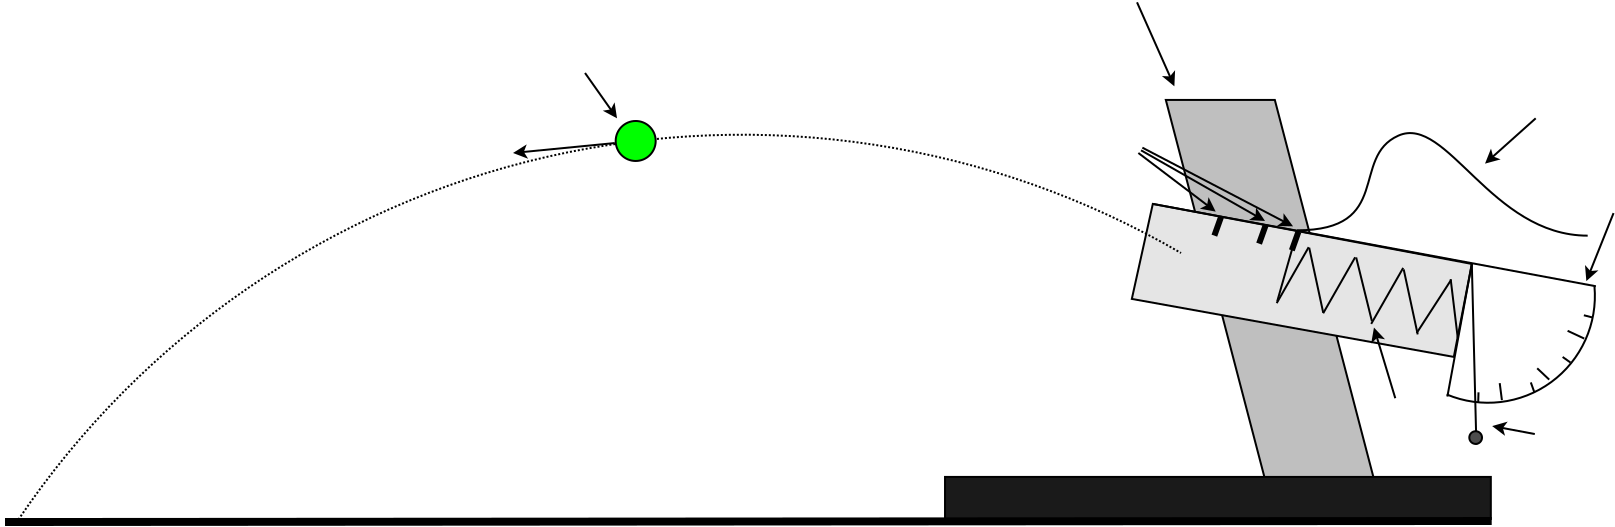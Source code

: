 <?xml version="1.0" encoding="UTF-8"?>
<dia:diagram xmlns:dia="http://www.lysator.liu.se/~alla/dia/">
  <dia:layer name="Canon" visible="true">
    <dia:object type="Geometric - Horizontal Parallelogram" version="1" id="O0">
      <dia:attribute name="obj_pos">
        <dia:point val="31.65,10.05"/>
      </dia:attribute>
      <dia:attribute name="obj_bb">
        <dia:rectangle val="31.585,10;42.615,30.95"/>
      </dia:attribute>
      <dia:attribute name="meta">
        <dia:composite type="dict"/>
      </dia:attribute>
      <dia:attribute name="elem_corner">
        <dia:point val="31.65,10.05"/>
      </dia:attribute>
      <dia:attribute name="elem_width">
        <dia:real val="10.9"/>
      </dia:attribute>
      <dia:attribute name="elem_height">
        <dia:real val="20.85"/>
      </dia:attribute>
      <dia:attribute name="line_width">
        <dia:real val="0.1"/>
      </dia:attribute>
      <dia:attribute name="line_colour">
        <dia:color val="#000000"/>
      </dia:attribute>
      <dia:attribute name="fill_colour">
        <dia:color val="#bfbfbf"/>
      </dia:attribute>
      <dia:attribute name="show_background">
        <dia:boolean val="true"/>
      </dia:attribute>
      <dia:attribute name="line_style">
        <dia:enum val="0"/>
        <dia:real val="1"/>
      </dia:attribute>
      <dia:attribute name="flip_horizontal">
        <dia:boolean val="true"/>
      </dia:attribute>
      <dia:attribute name="flip_vertical">
        <dia:boolean val="false"/>
      </dia:attribute>
      <dia:attribute name="subscale">
        <dia:real val="1"/>
      </dia:attribute>
    </dia:object>
    <dia:object type="Standard - Box" version="0" id="O1">
      <dia:attribute name="obj_pos">
        <dia:point val="20.61,28.9"/>
      </dia:attribute>
      <dia:attribute name="obj_bb">
        <dia:rectangle val="20.56,28.85;47.95,31.05"/>
      </dia:attribute>
      <dia:attribute name="elem_corner">
        <dia:point val="20.61,28.9"/>
      </dia:attribute>
      <dia:attribute name="elem_width">
        <dia:real val="27.29"/>
      </dia:attribute>
      <dia:attribute name="elem_height">
        <dia:real val="2.1"/>
      </dia:attribute>
      <dia:attribute name="border_width">
        <dia:real val="0.1"/>
      </dia:attribute>
      <dia:attribute name="inner_color">
        <dia:color val="#1a1a1a"/>
      </dia:attribute>
      <dia:attribute name="show_background">
        <dia:boolean val="true"/>
      </dia:attribute>
    </dia:object>
    <dia:object type="Standard - Polygon" version="0" id="O2">
      <dia:attribute name="obj_pos">
        <dia:point val="31,15.25"/>
      </dia:attribute>
      <dia:attribute name="obj_bb">
        <dia:rectangle val="29.89,15.192;47.009,22.958"/>
      </dia:attribute>
      <dia:attribute name="poly_points">
        <dia:point val="31,15.25"/>
        <dia:point val="46.95,18.25"/>
        <dia:point val="46.05,22.9"/>
        <dia:point val="29.95,20"/>
      </dia:attribute>
      <dia:attribute name="line_width">
        <dia:real val="0.1"/>
      </dia:attribute>
      <dia:attribute name="inner_color">
        <dia:color val="#e5e5e5"/>
      </dia:attribute>
      <dia:attribute name="show_background">
        <dia:boolean val="true"/>
      </dia:attribute>
    </dia:object>
  </dia:layer>
  <dia:layer name="Divers" visible="true">
    <dia:object type="Standard - Line" version="0" id="O3">
      <dia:attribute name="obj_pos">
        <dia:point val="34.41,15.903"/>
      </dia:attribute>
      <dia:attribute name="obj_bb">
        <dia:rectangle val="33.885,15.711;34.602,17.028"/>
      </dia:attribute>
      <dia:attribute name="conn_endpoints">
        <dia:point val="34.41,15.903"/>
        <dia:point val="34.077,16.837"/>
      </dia:attribute>
      <dia:attribute name="numcp">
        <dia:int val="1"/>
      </dia:attribute>
      <dia:attribute name="line_width">
        <dia:real val="0.3"/>
      </dia:attribute>
    </dia:object>
    <dia:object type="Standard - Line" version="0" id="O4">
      <dia:attribute name="obj_pos">
        <dia:point val="36.647,16.303"/>
      </dia:attribute>
      <dia:attribute name="obj_bb">
        <dia:rectangle val="36.122,16.111;36.839,17.428"/>
      </dia:attribute>
      <dia:attribute name="conn_endpoints">
        <dia:point val="36.647,16.303"/>
        <dia:point val="36.313,17.236"/>
      </dia:attribute>
      <dia:attribute name="numcp">
        <dia:int val="1"/>
      </dia:attribute>
      <dia:attribute name="line_width">
        <dia:real val="0.3"/>
      </dia:attribute>
    </dia:object>
    <dia:object type="Standard - Line" version="0" id="O5">
      <dia:attribute name="obj_pos">
        <dia:point val="38.283,16.637"/>
      </dia:attribute>
      <dia:attribute name="obj_bb">
        <dia:rectangle val="37.758,16.445;38.475,17.762"/>
      </dia:attribute>
      <dia:attribute name="conn_endpoints">
        <dia:point val="38.283,16.637"/>
        <dia:point val="37.95,17.57"/>
      </dia:attribute>
      <dia:attribute name="numcp">
        <dia:int val="1"/>
      </dia:attribute>
      <dia:attribute name="line_width">
        <dia:real val="0.3"/>
      </dia:attribute>
    </dia:object>
  </dia:layer>
  <dia:layer name="reporteur" visible="true">
    <dia:object type="Standard - Line" version="0" id="O6">
      <dia:attribute name="obj_pos">
        <dia:point val="46.95,18.25"/>
      </dia:attribute>
      <dia:attribute name="obj_bb">
        <dia:rectangle val="45.67,18.192;47.008,24.941"/>
      </dia:attribute>
      <dia:attribute name="conn_endpoints">
        <dia:point val="46.95,18.25"/>
        <dia:point val="45.728,24.882"/>
      </dia:attribute>
      <dia:attribute name="numcp">
        <dia:int val="1"/>
      </dia:attribute>
      <dia:connections>
        <dia:connection handle="0" to="O2" connection="2"/>
      </dia:connections>
    </dia:object>
    <dia:object type="Standard - Line" version="0" id="O7">
      <dia:attribute name="obj_pos">
        <dia:point val="31,15.25"/>
      </dia:attribute>
      <dia:attribute name="obj_bb">
        <dia:rectangle val="30.942,15.192;53.211,19.425"/>
      </dia:attribute>
      <dia:attribute name="conn_endpoints">
        <dia:point val="31,15.25"/>
        <dia:point val="53.153,19.367"/>
      </dia:attribute>
      <dia:attribute name="numcp">
        <dia:int val="1"/>
      </dia:attribute>
      <dia:connections>
        <dia:connection handle="0" to="O2" connection="0"/>
      </dia:connections>
    </dia:object>
    <dia:object type="Standard - Arc" version="0" id="O8">
      <dia:attribute name="obj_pos">
        <dia:point val="45.693,24.776"/>
      </dia:attribute>
      <dia:attribute name="obj_bb">
        <dia:rectangle val="45.623,19.297;53.154,25.242"/>
      </dia:attribute>
      <dia:attribute name="conn_endpoints">
        <dia:point val="45.693,24.776"/>
        <dia:point val="53.082,19.367"/>
      </dia:attribute>
      <dia:attribute name="curve_distance">
        <dia:real val="2.589"/>
      </dia:attribute>
      <dia:attribute name="line_width">
        <dia:real val="0.1"/>
      </dia:attribute>
    </dia:object>
  </dia:layer>
  <dia:layer name="Ressort" visible="true">
    <dia:object type="Standard - Line" version="0" id="O9">
      <dia:attribute name="obj_pos">
        <dia:point val="46.245,21.941"/>
      </dia:attribute>
      <dia:attribute name="obj_bb">
        <dia:rectangle val="45.837,18.954;46.3,21.997"/>
      </dia:attribute>
      <dia:attribute name="conn_endpoints">
        <dia:point val="46.245,21.941"/>
        <dia:point val="45.892,19.009"/>
      </dia:attribute>
      <dia:attribute name="numcp">
        <dia:int val="1"/>
      </dia:attribute>
    </dia:object>
    <dia:object type="Standard - Line" version="0" id="O10">
      <dia:attribute name="obj_pos">
        <dia:point val="45.913,19.051"/>
      </dia:attribute>
      <dia:attribute name="obj_bb">
        <dia:rectangle val="44.125,18.982;45.982,21.774"/>
      </dia:attribute>
      <dia:attribute name="conn_endpoints">
        <dia:point val="45.913,19.051"/>
        <dia:point val="44.194,21.705"/>
      </dia:attribute>
      <dia:attribute name="numcp">
        <dia:int val="1"/>
      </dia:attribute>
    </dia:object>
    <dia:object type="Standard - Line" version="0" id="O11">
      <dia:attribute name="obj_pos">
        <dia:point val="44.244,21.775"/>
      </dia:attribute>
      <dia:attribute name="obj_bb">
        <dia:rectangle val="43.485,18.466;44.303,21.835"/>
      </dia:attribute>
      <dia:attribute name="conn_endpoints">
        <dia:point val="44.244,21.775"/>
        <dia:point val="43.544,18.525"/>
      </dia:attribute>
      <dia:attribute name="numcp">
        <dia:int val="1"/>
      </dia:attribute>
    </dia:object>
    <dia:object type="Standard - Line" version="0" id="O12">
      <dia:attribute name="obj_pos">
        <dia:point val="43.518,18.449"/>
      </dia:attribute>
      <dia:attribute name="obj_bb">
        <dia:rectangle val="41.849,18.381;43.586,21.317"/>
      </dia:attribute>
      <dia:attribute name="conn_endpoints">
        <dia:point val="43.518,18.449"/>
        <dia:point val="41.918,21.249"/>
      </dia:attribute>
      <dia:attribute name="numcp">
        <dia:int val="1"/>
      </dia:attribute>
    </dia:object>
    <dia:object type="Standard - Text" version="1" id="O13">
      <dia:attribute name="obj_pos">
        <dia:point val="45.923,19.929"/>
      </dia:attribute>
      <dia:attribute name="obj_bb">
        <dia:rectangle val="45.923,19.334;45.923,20.079"/>
      </dia:attribute>
      <dia:attribute name="text">
        <dia:composite type="text">
          <dia:attribute name="string">
            <dia:string>##</dia:string>
          </dia:attribute>
          <dia:attribute name="font">
            <dia:font family="sans" style="0" name="Helvetica"/>
          </dia:attribute>
          <dia:attribute name="height">
            <dia:real val="0.8"/>
          </dia:attribute>
          <dia:attribute name="pos">
            <dia:point val="45.923,19.929"/>
          </dia:attribute>
          <dia:attribute name="color">
            <dia:color val="#000000"/>
          </dia:attribute>
          <dia:attribute name="alignment">
            <dia:enum val="0"/>
          </dia:attribute>
        </dia:composite>
      </dia:attribute>
      <dia:attribute name="valign">
        <dia:enum val="3"/>
      </dia:attribute>
    </dia:object>
    <dia:object type="Standard - Line" version="0" id="O14">
      <dia:attribute name="obj_pos">
        <dia:point val="41.955,21.116"/>
      </dia:attribute>
      <dia:attribute name="obj_bb">
        <dia:rectangle val="41.107,17.864;42.016,21.177"/>
      </dia:attribute>
      <dia:attribute name="conn_endpoints">
        <dia:point val="41.955,21.116"/>
        <dia:point val="41.167,17.925"/>
      </dia:attribute>
      <dia:attribute name="numcp">
        <dia:int val="1"/>
      </dia:attribute>
    </dia:object>
    <dia:object type="Standard - Line" version="0" id="O15">
      <dia:attribute name="obj_pos">
        <dia:point val="41.117,17.919"/>
      </dia:attribute>
      <dia:attribute name="obj_bb">
        <dia:rectangle val="39.449,17.851;41.186,20.788"/>
      </dia:attribute>
      <dia:attribute name="conn_endpoints">
        <dia:point val="41.117,17.919"/>
        <dia:point val="39.517,20.719"/>
      </dia:attribute>
      <dia:attribute name="numcp">
        <dia:int val="1"/>
      </dia:attribute>
    </dia:object>
    <dia:object type="Standard - Line" version="0" id="O16">
      <dia:attribute name="obj_pos">
        <dia:point val="39.52,20.691"/>
      </dia:attribute>
      <dia:attribute name="obj_bb">
        <dia:rectangle val="38.76,17.382;39.579,20.75"/>
      </dia:attribute>
      <dia:attribute name="conn_endpoints">
        <dia:point val="39.52,20.691"/>
        <dia:point val="38.819,17.441"/>
      </dia:attribute>
      <dia:attribute name="numcp">
        <dia:int val="1"/>
      </dia:attribute>
    </dia:object>
    <dia:object type="Standard - Line" version="0" id="O17">
      <dia:attribute name="obj_pos">
        <dia:point val="38.793,17.412"/>
      </dia:attribute>
      <dia:attribute name="obj_bb">
        <dia:rectangle val="37.125,17.343;38.861,20.28"/>
      </dia:attribute>
      <dia:attribute name="conn_endpoints">
        <dia:point val="38.793,17.412"/>
        <dia:point val="37.193,20.212"/>
      </dia:attribute>
      <dia:attribute name="numcp">
        <dia:int val="1"/>
      </dia:attribute>
    </dia:object>
    <dia:object type="Standard - Line" version="0" id="O18">
      <dia:attribute name="obj_pos">
        <dia:point val="37.218,20.126"/>
      </dia:attribute>
      <dia:attribute name="obj_bb">
        <dia:rectangle val="37.156,17.259;38.081,20.188"/>
      </dia:attribute>
      <dia:attribute name="conn_endpoints">
        <dia:point val="37.218,20.126"/>
        <dia:point val="38.019,17.321"/>
      </dia:attribute>
      <dia:attribute name="numcp">
        <dia:int val="1"/>
      </dia:attribute>
    </dia:object>
    <dia:object type="Standard - Line" version="0" id="O19">
      <dia:attribute name="obj_pos">
        <dia:point val="47.944,31.103"/>
      </dia:attribute>
      <dia:attribute name="obj_bb">
        <dia:rectangle val="-26.591,30.903;48.144,31.354"/>
      </dia:attribute>
      <dia:attribute name="conn_endpoints">
        <dia:point val="47.944,31.103"/>
        <dia:point val="-26.391,31.154"/>
      </dia:attribute>
      <dia:attribute name="numcp">
        <dia:int val="1"/>
      </dia:attribute>
      <dia:attribute name="line_width">
        <dia:real val="0.4"/>
      </dia:attribute>
    </dia:object>
  </dia:layer>
  <dia:layer name="Ball" visible="true">
    <dia:object type="Standard - Arc" version="0" id="O20">
      <dia:attribute name="obj_pos">
        <dia:point val="-25.723,31.037"/>
      </dia:attribute>
      <dia:attribute name="obj_bb">
        <dia:rectangle val="-25.783,11.74;32.47,31.096"/>
      </dia:attribute>
      <dia:attribute name="conn_endpoints">
        <dia:point val="-25.723,31.037"/>
        <dia:point val="32.41,17.703"/>
      </dia:attribute>
      <dia:attribute name="curve_distance">
        <dia:real val="-11.773"/>
      </dia:attribute>
      <dia:attribute name="line_width">
        <dia:real val="0.1"/>
      </dia:attribute>
      <dia:attribute name="line_style">
        <dia:enum val="4"/>
      </dia:attribute>
    </dia:object>
    <dia:object type="Geometric - Perfect Circle" version="1" id="O21">
      <dia:attribute name="obj_pos">
        <dia:point val="4.143,11.103"/>
      </dia:attribute>
      <dia:attribute name="obj_bb">
        <dia:rectangle val="4.093,11.053;6.193,13.153"/>
      </dia:attribute>
      <dia:attribute name="meta">
        <dia:composite type="dict"/>
      </dia:attribute>
      <dia:attribute name="elem_corner">
        <dia:point val="4.143,11.103"/>
      </dia:attribute>
      <dia:attribute name="elem_width">
        <dia:real val="2"/>
      </dia:attribute>
      <dia:attribute name="elem_height">
        <dia:real val="2"/>
      </dia:attribute>
      <dia:attribute name="line_width">
        <dia:real val="0.1"/>
      </dia:attribute>
      <dia:attribute name="line_colour">
        <dia:color val="#000000"/>
      </dia:attribute>
      <dia:attribute name="fill_colour">
        <dia:color val="#00ff00"/>
      </dia:attribute>
      <dia:attribute name="show_background">
        <dia:boolean val="true"/>
      </dia:attribute>
      <dia:attribute name="line_style">
        <dia:enum val="0"/>
        <dia:real val="1"/>
      </dia:attribute>
      <dia:attribute name="flip_horizontal">
        <dia:boolean val="false"/>
      </dia:attribute>
      <dia:attribute name="flip_vertical">
        <dia:boolean val="false"/>
      </dia:attribute>
      <dia:attribute name="subscale">
        <dia:real val="1"/>
      </dia:attribute>
    </dia:object>
    <dia:object type="Standard - Line" version="0" id="O22">
      <dia:attribute name="obj_pos">
        <dia:point val="4.1,12.205"/>
      </dia:attribute>
      <dia:attribute name="obj_bb">
        <dia:rectangle val="-1.101,12.151;4.154,13.004"/>
      </dia:attribute>
      <dia:attribute name="conn_endpoints">
        <dia:point val="4.1,12.205"/>
        <dia:point val="-0.99,12.703"/>
      </dia:attribute>
      <dia:attribute name="numcp">
        <dia:int val="1"/>
      </dia:attribute>
      <dia:attribute name="end_arrow">
        <dia:enum val="22"/>
      </dia:attribute>
      <dia:attribute name="end_arrow_length">
        <dia:real val="0.5"/>
      </dia:attribute>
      <dia:attribute name="end_arrow_width">
        <dia:real val="0.5"/>
      </dia:attribute>
      <dia:connections>
        <dia:connection handle="0" to="O21" connection="8"/>
      </dia:connections>
    </dia:object>
  </dia:layer>
  <dia:layer name="Rope" visible="true">
    <dia:object type="Standard - BezierLine" version="0" id="O23">
      <dia:attribute name="obj_pos">
        <dia:point val="38.21,16.57"/>
      </dia:attribute>
      <dia:attribute name="obj_bb">
        <dia:rectangle val="38.16,11.658;52.794,16.887"/>
      </dia:attribute>
      <dia:attribute name="bez_points">
        <dia:point val="38.21,16.57"/>
        <dia:point val="43.035,16.57"/>
        <dia:point val="40.855,12.914"/>
        <dia:point val="43.277,11.836"/>
        <dia:point val="45.699,10.759"/>
        <dia:point val="47.918,16.837"/>
        <dia:point val="52.743,16.837"/>
      </dia:attribute>
      <dia:attribute name="corner_types">
        <dia:enum val="0"/>
        <dia:enum val="0"/>
        <dia:enum val="0"/>
      </dia:attribute>
    </dia:object>
  </dia:layer>
  <dia:layer name="Legend" visible="true" active="true">
    <dia:object type="Standard - Line" version="0" id="O24">
      <dia:attribute name="obj_pos">
        <dia:point val="2.61,8.703"/>
      </dia:attribute>
      <dia:attribute name="obj_bb">
        <dia:rectangle val="2.54,8.633;4.28,11.061"/>
      </dia:attribute>
      <dia:attribute name="conn_endpoints">
        <dia:point val="2.61,8.703"/>
        <dia:point val="4.21,10.97"/>
      </dia:attribute>
      <dia:attribute name="numcp">
        <dia:int val="1"/>
      </dia:attribute>
      <dia:attribute name="end_arrow">
        <dia:enum val="22"/>
      </dia:attribute>
      <dia:attribute name="end_arrow_length">
        <dia:real val="0.5"/>
      </dia:attribute>
      <dia:attribute name="end_arrow_width">
        <dia:real val="0.5"/>
      </dia:attribute>
    </dia:object>
    <dia:object type="Standard - Line" version="0" id="O25">
      <dia:attribute name="obj_pos">
        <dia:point val="30.21,5.17"/>
      </dia:attribute>
      <dia:attribute name="obj_bb">
        <dia:rectangle val="30.144,5.104;32.173,9.472"/>
      </dia:attribute>
      <dia:attribute name="conn_endpoints">
        <dia:point val="30.21,5.17"/>
        <dia:point val="32.077,9.37"/>
      </dia:attribute>
      <dia:attribute name="numcp">
        <dia:int val="1"/>
      </dia:attribute>
      <dia:attribute name="end_arrow">
        <dia:enum val="22"/>
      </dia:attribute>
      <dia:attribute name="end_arrow_length">
        <dia:real val="0.5"/>
      </dia:attribute>
      <dia:attribute name="end_arrow_width">
        <dia:real val="0.5"/>
      </dia:attribute>
    </dia:object>
    <dia:object type="Standard - Line" version="0" id="O26">
      <dia:attribute name="obj_pos">
        <dia:point val="30.277,12.703"/>
      </dia:attribute>
      <dia:attribute name="obj_bb">
        <dia:rectangle val="30.207,12.633;34.233,15.707"/>
      </dia:attribute>
      <dia:attribute name="conn_endpoints">
        <dia:point val="30.277,12.703"/>
        <dia:point val="34.144,15.636"/>
      </dia:attribute>
      <dia:attribute name="numcp">
        <dia:int val="1"/>
      </dia:attribute>
      <dia:attribute name="end_arrow">
        <dia:enum val="22"/>
      </dia:attribute>
      <dia:attribute name="end_arrow_length">
        <dia:real val="0.5"/>
      </dia:attribute>
      <dia:attribute name="end_arrow_width">
        <dia:real val="0.5"/>
      </dia:attribute>
    </dia:object>
    <dia:object type="Standard - Line" version="0" id="O27">
      <dia:attribute name="obj_pos">
        <dia:point val="30.41,12.57"/>
      </dia:attribute>
      <dia:attribute name="obj_bb">
        <dia:rectangle val="30.342,12.502;36.707,16.173"/>
      </dia:attribute>
      <dia:attribute name="conn_endpoints">
        <dia:point val="30.41,12.57"/>
        <dia:point val="36.61,16.103"/>
      </dia:attribute>
      <dia:attribute name="numcp">
        <dia:int val="1"/>
      </dia:attribute>
      <dia:attribute name="end_arrow">
        <dia:enum val="22"/>
      </dia:attribute>
      <dia:attribute name="end_arrow_length">
        <dia:real val="0.5"/>
      </dia:attribute>
      <dia:attribute name="end_arrow_width">
        <dia:real val="0.5"/>
      </dia:attribute>
    </dia:object>
    <dia:object type="Standard - Line" version="0" id="O28">
      <dia:attribute name="obj_pos">
        <dia:point val="30.477,12.437"/>
      </dia:attribute>
      <dia:attribute name="obj_bb">
        <dia:rectangle val="30.409,12.369;38.109,16.44"/>
      </dia:attribute>
      <dia:attribute name="conn_endpoints">
        <dia:point val="30.477,12.437"/>
        <dia:point val="38.01,16.37"/>
      </dia:attribute>
      <dia:attribute name="numcp">
        <dia:int val="1"/>
      </dia:attribute>
      <dia:attribute name="end_arrow">
        <dia:enum val="22"/>
      </dia:attribute>
      <dia:attribute name="end_arrow_length">
        <dia:real val="0.5"/>
      </dia:attribute>
      <dia:attribute name="end_arrow_width">
        <dia:real val="0.5"/>
      </dia:attribute>
    </dia:object>
    <dia:object type="Standard - Line" version="0" id="O29">
      <dia:attribute name="obj_pos">
        <dia:point val="43.123,24.965"/>
      </dia:attribute>
      <dia:attribute name="obj_bb">
        <dia:rectangle val="41.887,21.324;43.185,25.027"/>
      </dia:attribute>
      <dia:attribute name="conn_endpoints">
        <dia:point val="43.123,24.965"/>
        <dia:point val="42.056,21.431"/>
      </dia:attribute>
      <dia:attribute name="numcp">
        <dia:int val="1"/>
      </dia:attribute>
      <dia:attribute name="end_arrow">
        <dia:enum val="22"/>
      </dia:attribute>
      <dia:attribute name="end_arrow_length">
        <dia:real val="0.5"/>
      </dia:attribute>
      <dia:attribute name="end_arrow_width">
        <dia:real val="0.5"/>
      </dia:attribute>
    </dia:object>
    <dia:object type="Standard - Line" version="0" id="O30">
      <dia:attribute name="obj_pos">
        <dia:point val="50.144,10.97"/>
      </dia:attribute>
      <dia:attribute name="obj_bb">
        <dia:rectangle val="47.527,10.899;50.214,13.311"/>
      </dia:attribute>
      <dia:attribute name="conn_endpoints">
        <dia:point val="50.144,10.97"/>
        <dia:point val="47.61,13.236"/>
      </dia:attribute>
      <dia:attribute name="numcp">
        <dia:int val="1"/>
      </dia:attribute>
      <dia:attribute name="end_arrow">
        <dia:enum val="22"/>
      </dia:attribute>
      <dia:attribute name="end_arrow_length">
        <dia:real val="0.5"/>
      </dia:attribute>
      <dia:attribute name="end_arrow_width">
        <dia:real val="0.5"/>
      </dia:attribute>
    </dia:object>
    <dia:object type="Standard - Line" version="0" id="O31">
      <dia:attribute name="obj_pos">
        <dia:point val="46.95,18.25"/>
      </dia:attribute>
      <dia:attribute name="obj_bb">
        <dia:rectangle val="46.899,18.199;47.229,27.338"/>
      </dia:attribute>
      <dia:attribute name="conn_endpoints">
        <dia:point val="46.95,18.25"/>
        <dia:point val="47.178,27.287"/>
      </dia:attribute>
      <dia:attribute name="numcp">
        <dia:int val="1"/>
      </dia:attribute>
      <dia:connections>
        <dia:connection handle="0" to="O2" connection="2"/>
      </dia:connections>
    </dia:object>
    <dia:object type="Geometric - Perfect Circle" version="1" id="O32">
      <dia:attribute name="obj_pos">
        <dia:point val="46.824,26.615"/>
      </dia:attribute>
      <dia:attribute name="obj_bb">
        <dia:rectangle val="46.774,26.565;47.511,27.301"/>
      </dia:attribute>
      <dia:attribute name="meta">
        <dia:composite type="dict"/>
      </dia:attribute>
      <dia:attribute name="elem_corner">
        <dia:point val="46.824,26.615"/>
      </dia:attribute>
      <dia:attribute name="elem_width">
        <dia:real val="0.636"/>
      </dia:attribute>
      <dia:attribute name="elem_height">
        <dia:real val="0.636"/>
      </dia:attribute>
      <dia:attribute name="line_width">
        <dia:real val="0.1"/>
      </dia:attribute>
      <dia:attribute name="line_colour">
        <dia:color val="#000000"/>
      </dia:attribute>
      <dia:attribute name="fill_colour">
        <dia:color val="#4d4d4d"/>
      </dia:attribute>
      <dia:attribute name="show_background">
        <dia:boolean val="true"/>
      </dia:attribute>
      <dia:attribute name="line_style">
        <dia:enum val="0"/>
        <dia:real val="1"/>
      </dia:attribute>
      <dia:attribute name="flip_horizontal">
        <dia:boolean val="false"/>
      </dia:attribute>
      <dia:attribute name="flip_vertical">
        <dia:boolean val="false"/>
      </dia:attribute>
      <dia:attribute name="subscale">
        <dia:real val="1"/>
      </dia:attribute>
    </dia:object>
    <dia:object type="Standard - Line" version="0" id="O33">
      <dia:attribute name="obj_pos">
        <dia:point val="50.819,24.034"/>
      </dia:attribute>
      <dia:attribute name="obj_bb">
        <dia:rectangle val="50.148,23.398;50.89,24.105"/>
      </dia:attribute>
      <dia:attribute name="conn_endpoints">
        <dia:point val="50.819,24.034"/>
        <dia:point val="50.218,23.468"/>
      </dia:attribute>
      <dia:attribute name="numcp">
        <dia:int val="1"/>
      </dia:attribute>
    </dia:object>
    <dia:object type="Standard - Line" version="0" id="O34">
      <dia:attribute name="obj_pos">
        <dia:point val="52.571,21.983"/>
      </dia:attribute>
      <dia:attribute name="obj_bb">
        <dia:rectangle val="51.672,21.528;52.638,22.05"/>
      </dia:attribute>
      <dia:attribute name="conn_endpoints">
        <dia:point val="52.571,21.983"/>
        <dia:point val="51.739,21.594"/>
      </dia:attribute>
      <dia:attribute name="numcp">
        <dia:int val="1"/>
      </dia:attribute>
    </dia:object>
    <dia:object type="Standard - Line" version="0" id="O35">
      <dia:attribute name="obj_pos">
        <dia:point val="48.454,25.059"/>
      </dia:attribute>
      <dia:attribute name="obj_bb">
        <dia:rectangle val="48.289,24.155;48.51,25.115"/>
      </dia:attribute>
      <dia:attribute name="conn_endpoints">
        <dia:point val="48.454,25.059"/>
        <dia:point val="48.345,24.211"/>
      </dia:attribute>
      <dia:attribute name="numcp">
        <dia:int val="1"/>
      </dia:attribute>
    </dia:object>
    <dia:object type="Standard - Line" version="0" id="O36">
      <dia:attribute name="obj_pos">
        <dia:point val="52.964,20.923"/>
      </dia:attribute>
      <dia:attribute name="obj_bb">
        <dia:rectangle val="52.491,20.756;53.025,20.983"/>
      </dia:attribute>
      <dia:attribute name="conn_endpoints">
        <dia:point val="52.964,20.923"/>
        <dia:point val="52.552,20.817"/>
      </dia:attribute>
      <dia:attribute name="numcp">
        <dia:int val="1"/>
      </dia:attribute>
    </dia:object>
    <dia:object type="Standard - Line" version="0" id="O37">
      <dia:attribute name="obj_pos">
        <dia:point val="51.887,23.185"/>
      </dia:attribute>
      <dia:attribute name="obj_bb">
        <dia:rectangle val="51.422,22.833;51.957,23.255"/>
      </dia:attribute>
      <dia:attribute name="conn_endpoints">
        <dia:point val="51.887,23.185"/>
        <dia:point val="51.491,22.902"/>
      </dia:attribute>
      <dia:attribute name="numcp">
        <dia:int val="1"/>
      </dia:attribute>
    </dia:object>
    <dia:object type="Standard - Line" version="0" id="O38">
      <dia:attribute name="obj_pos">
        <dia:point val="50.077,24.67"/>
      </dia:attribute>
      <dia:attribute name="obj_bb">
        <dia:rectangle val="49.836,24.111;50.141,24.734"/>
      </dia:attribute>
      <dia:attribute name="conn_endpoints">
        <dia:point val="50.077,24.67"/>
        <dia:point val="49.9,24.175"/>
      </dia:attribute>
      <dia:attribute name="numcp">
        <dia:int val="1"/>
      </dia:attribute>
    </dia:object>
    <dia:object type="Standard - Line" version="0" id="O39">
      <dia:attribute name="obj_pos">
        <dia:point val="47.268,25.201"/>
      </dia:attribute>
      <dia:attribute name="obj_bb">
        <dia:rectangle val="47.217,24.619;47.335,25.252"/>
      </dia:attribute>
      <dia:attribute name="conn_endpoints">
        <dia:point val="47.268,25.201"/>
        <dia:point val="47.284,24.67"/>
      </dia:attribute>
      <dia:attribute name="numcp">
        <dia:int val="1"/>
      </dia:attribute>
    </dia:object>
    <dia:object type="Standard - Line" version="0" id="O40">
      <dia:attribute name="obj_pos">
        <dia:point val="54.036,15.709"/>
      </dia:attribute>
      <dia:attribute name="obj_bb">
        <dia:rectangle val="52.559,15.644;54.101,19.213"/>
      </dia:attribute>
      <dia:attribute name="conn_endpoints">
        <dia:point val="54.036,15.709"/>
        <dia:point val="52.676,19.109"/>
      </dia:attribute>
      <dia:attribute name="numcp">
        <dia:int val="1"/>
      </dia:attribute>
      <dia:attribute name="end_arrow">
        <dia:enum val="22"/>
      </dia:attribute>
      <dia:attribute name="end_arrow_length">
        <dia:real val="0.5"/>
      </dia:attribute>
      <dia:attribute name="end_arrow_width">
        <dia:real val="0.5"/>
      </dia:attribute>
    </dia:object>
    <dia:object type="Standard - Line" version="0" id="O41">
      <dia:attribute name="obj_pos">
        <dia:point val="50.099,26.756"/>
      </dia:attribute>
      <dia:attribute name="obj_bb">
        <dia:rectangle val="47.857,26.114;50.157,26.825"/>
      </dia:attribute>
      <dia:attribute name="conn_endpoints">
        <dia:point val="50.099,26.756"/>
        <dia:point val="47.967,26.357"/>
      </dia:attribute>
      <dia:attribute name="numcp">
        <dia:int val="1"/>
      </dia:attribute>
      <dia:attribute name="end_arrow">
        <dia:enum val="22"/>
      </dia:attribute>
      <dia:attribute name="end_arrow_length">
        <dia:real val="0.5"/>
      </dia:attribute>
      <dia:attribute name="end_arrow_width">
        <dia:real val="0.5"/>
      </dia:attribute>
    </dia:object>
  </dia:layer>
  <dia:layer name="Debug" visible="true"/>
</dia:diagram>
